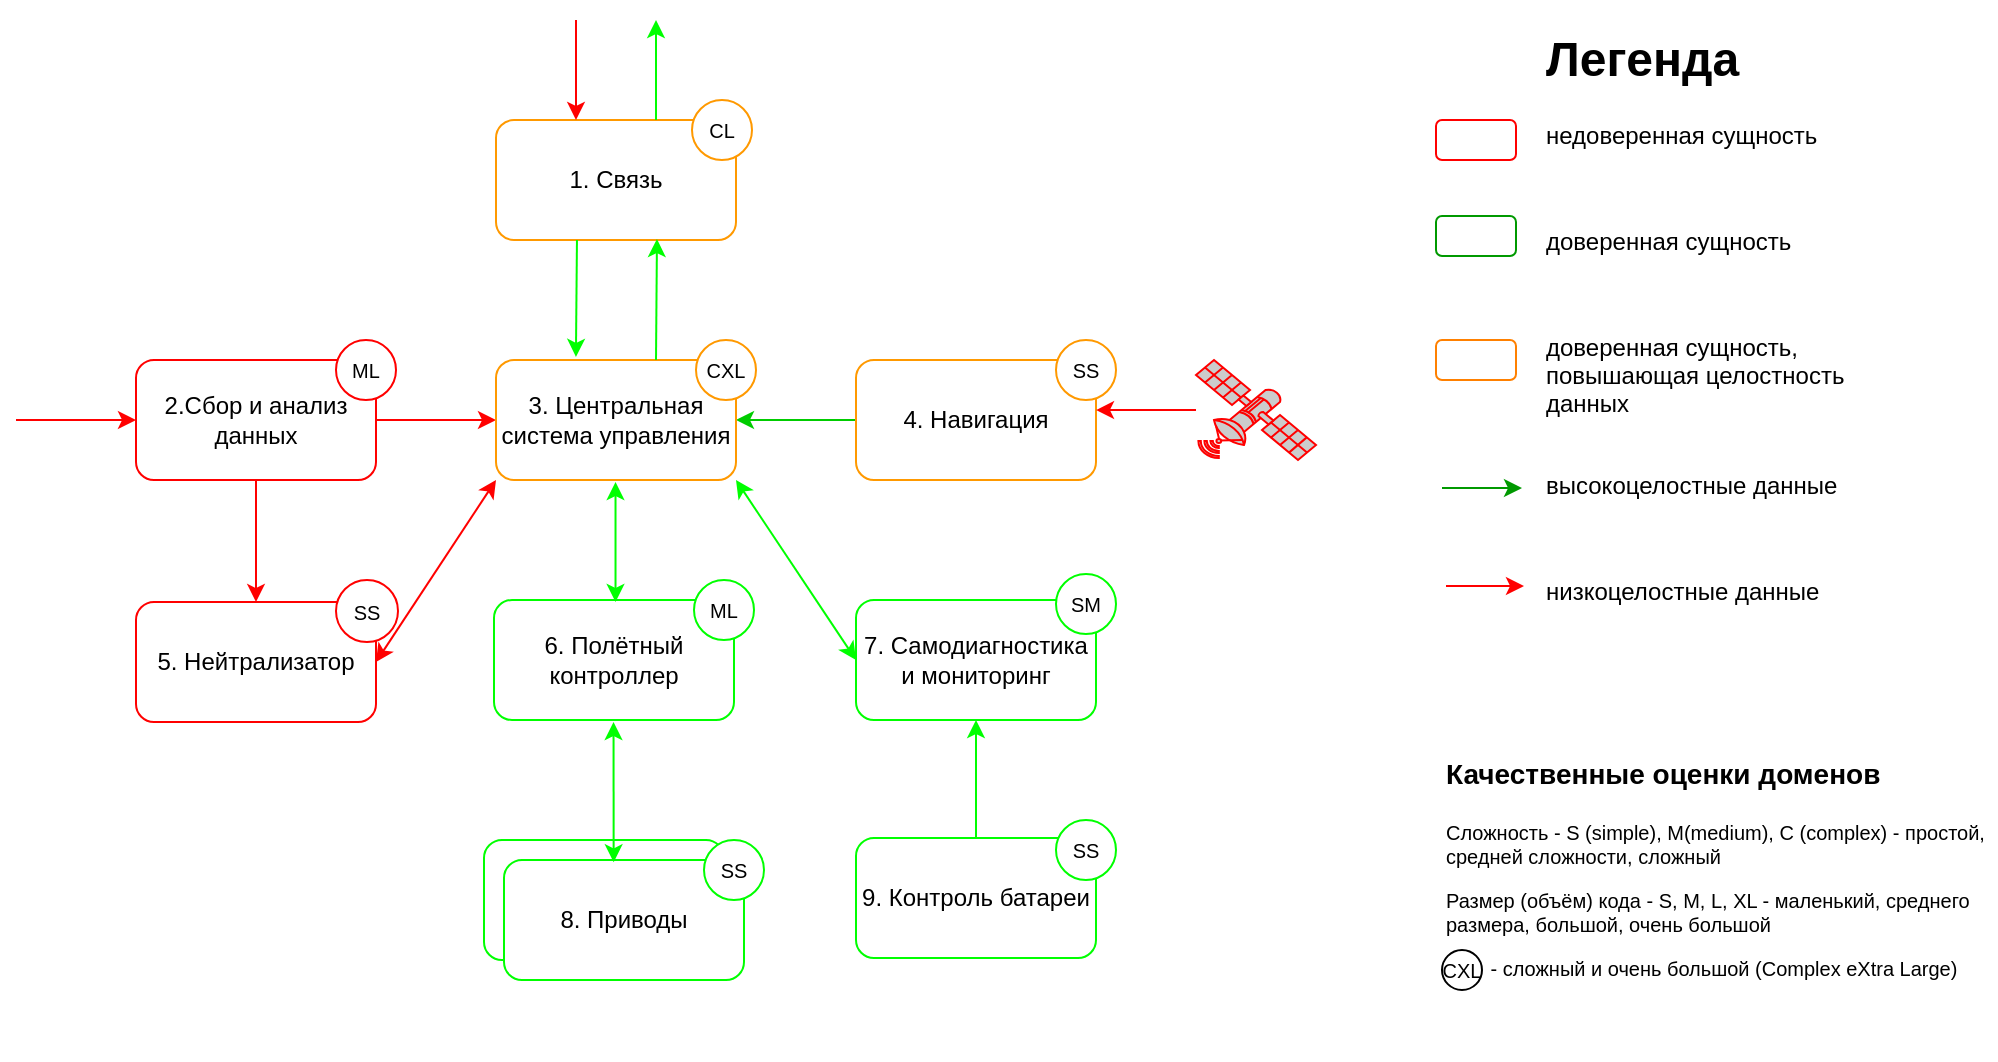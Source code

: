 <mxfile version="22.1.11" type="device">
  <diagram id="4JDMdlQKLtHHJvqLDzob" name="Политика архитектуры v0.00">
    <mxGraphModel dx="1375" dy="766" grid="1" gridSize="10" guides="1" tooltips="1" connect="1" arrows="1" fold="1" page="1" pageScale="1" pageWidth="1100" pageHeight="850" math="0" shadow="0">
      <root>
        <mxCell id="0" />
        <mxCell id="1" parent="0" />
        <mxCell id="RpfdrgC46bGrJUgdeSrm-2" value="" style="group" parent="1" vertex="1" connectable="0">
          <mxGeometry x="810" y="120" width="250" height="293" as="geometry" />
        </mxCell>
        <mxCell id="RpfdrgC46bGrJUgdeSrm-3" value="&lt;h1&gt;Легенда&lt;/h1&gt;&lt;p&gt;недоверенная сущность&lt;/p&gt;&lt;p&gt;&lt;br&gt;&lt;/p&gt;&lt;p&gt;доверенная сущность&lt;/p&gt;&lt;p&gt;&lt;br&gt;&lt;/p&gt;&lt;p&gt;доверенная сущность, повышающая целостность данных&lt;br&gt;&lt;br&gt;&lt;/p&gt;&lt;p&gt;высокоцелостные данные&lt;/p&gt;&lt;p&gt;&lt;br&gt;&lt;/p&gt;&lt;p&gt;низкоцелостные данные&lt;/p&gt;" style="text;html=1;strokeColor=none;fillColor=none;spacing=5;spacingTop=-20;whiteSpace=wrap;overflow=hidden;rounded=0;" parent="RpfdrgC46bGrJUgdeSrm-2" vertex="1">
          <mxGeometry x="50" width="200" height="293" as="geometry" />
        </mxCell>
        <mxCell id="RpfdrgC46bGrJUgdeSrm-4" value="" style="rounded=1;whiteSpace=wrap;html=1;strokeColor=#FF0000;fillColor=#FFFFFF;" parent="RpfdrgC46bGrJUgdeSrm-2" vertex="1">
          <mxGeometry y="50" width="40" height="20" as="geometry" />
        </mxCell>
        <mxCell id="RpfdrgC46bGrJUgdeSrm-5" value="" style="rounded=1;whiteSpace=wrap;html=1;strokeColor=#009900;" parent="RpfdrgC46bGrJUgdeSrm-2" vertex="1">
          <mxGeometry y="98" width="40" height="20" as="geometry" />
        </mxCell>
        <mxCell id="RpfdrgC46bGrJUgdeSrm-6" value="" style="rounded=1;whiteSpace=wrap;html=1;strokeColor=#FF8000;" parent="RpfdrgC46bGrJUgdeSrm-2" vertex="1">
          <mxGeometry y="160" width="40" height="20" as="geometry" />
        </mxCell>
        <mxCell id="RpfdrgC46bGrJUgdeSrm-7" value="" style="endArrow=classic;html=1;rounded=0;strokeColor=#009900;" parent="RpfdrgC46bGrJUgdeSrm-2" edge="1">
          <mxGeometry width="50" height="50" relative="1" as="geometry">
            <mxPoint x="3" y="234" as="sourcePoint" />
            <mxPoint x="43" y="234" as="targetPoint" />
          </mxGeometry>
        </mxCell>
        <mxCell id="RpfdrgC46bGrJUgdeSrm-8" value="" style="endArrow=classic;html=1;rounded=0;strokeColor=#FF0000;" parent="RpfdrgC46bGrJUgdeSrm-2" edge="1">
          <mxGeometry width="50" height="50" relative="1" as="geometry">
            <mxPoint x="5" y="283" as="sourcePoint" />
            <mxPoint x="44" y="283" as="targetPoint" />
          </mxGeometry>
        </mxCell>
        <mxCell id="RpfdrgC46bGrJUgdeSrm-9" value="" style="group" parent="1" vertex="1" connectable="0">
          <mxGeometry x="810" y="480" width="280" height="160" as="geometry" />
        </mxCell>
        <mxCell id="RpfdrgC46bGrJUgdeSrm-10" value="&lt;h1&gt;&lt;font style=&quot;font-size: 14px;&quot;&gt;Качественные оценки доменов&amp;nbsp;&lt;/font&gt;&lt;/h1&gt;&lt;p&gt;Сложность - S (simple), M(medium), C (complex) - простой, средней сложности, сложный&lt;/p&gt;&lt;p&gt;Размер (объём) кода - S, M, L, XL - маленький, среднего размера, большой, очень большой&lt;/p&gt;&lt;p&gt;&lt;span style=&quot;background-color: initial;&quot;&gt;&amp;nbsp; &amp;nbsp;&amp;nbsp; &amp;nbsp; &amp;nbsp;- сложный и очень большой (Complex eXtra Large)&lt;/span&gt;&lt;br&gt;&lt;/p&gt;" style="text;html=1;strokeColor=none;fillColor=none;spacing=5;spacingTop=-20;whiteSpace=wrap;overflow=hidden;rounded=0;fontSize=10;" parent="RpfdrgC46bGrJUgdeSrm-9" vertex="1">
          <mxGeometry width="280" height="160" as="geometry" />
        </mxCell>
        <mxCell id="RpfdrgC46bGrJUgdeSrm-11" value="CXL" style="ellipse;whiteSpace=wrap;html=1;aspect=fixed;strokeColor=#000000;fontSize=10;fillColor=#FFFFFF;" parent="RpfdrgC46bGrJUgdeSrm-9" vertex="1">
          <mxGeometry x="3" y="105" width="20" height="20" as="geometry" />
        </mxCell>
        <mxCell id="czWyylls0Mwf-M6tfecd-1" value="5. Приводы" style="rounded=1;whiteSpace=wrap;html=1;strokeColor=#00FF00;" parent="1" vertex="1">
          <mxGeometry x="334" y="530" width="120" height="60" as="geometry" />
        </mxCell>
        <mxCell id="czWyylls0Mwf-M6tfecd-2" style="edgeStyle=orthogonalEdgeStyle;rounded=0;orthogonalLoop=1;jettySize=auto;html=1;strokeColor=#00CC00;" parent="1" source="czWyylls0Mwf-M6tfecd-3" edge="1">
          <mxGeometry relative="1" as="geometry">
            <mxPoint x="460" y="320" as="targetPoint" />
          </mxGeometry>
        </mxCell>
        <mxCell id="czWyylls0Mwf-M6tfecd-3" value="4. Навигация" style="rounded=1;whiteSpace=wrap;html=1;strokeColor=#FF9900;" parent="1" vertex="1">
          <mxGeometry x="520" y="290" width="120" height="60" as="geometry" />
        </mxCell>
        <mxCell id="czWyylls0Mwf-M6tfecd-4" style="edgeStyle=orthogonalEdgeStyle;rounded=0;orthogonalLoop=1;jettySize=auto;html=1;entryX=0;entryY=0.5;entryDx=0;entryDy=0;strokeColor=#FF0000;" parent="1" source="czWyylls0Mwf-M6tfecd-6" target="czWyylls0Mwf-M6tfecd-8" edge="1">
          <mxGeometry relative="1" as="geometry" />
        </mxCell>
        <mxCell id="czWyylls0Mwf-M6tfecd-5" style="edgeStyle=orthogonalEdgeStyle;rounded=0;orthogonalLoop=1;jettySize=auto;html=1;entryX=0.5;entryY=0;entryDx=0;entryDy=0;strokeColor=#FF0000;" parent="1" source="czWyylls0Mwf-M6tfecd-6" target="czWyylls0Mwf-M6tfecd-10" edge="1">
          <mxGeometry relative="1" as="geometry" />
        </mxCell>
        <mxCell id="czWyylls0Mwf-M6tfecd-6" value="2.Сбор и анализ данных" style="rounded=1;whiteSpace=wrap;html=1;strokeColor=#FF0000;" parent="1" vertex="1">
          <mxGeometry x="160" y="290" width="120" height="60" as="geometry" />
        </mxCell>
        <mxCell id="czWyylls0Mwf-M6tfecd-7" value="1. Связь" style="rounded=1;whiteSpace=wrap;html=1;strokeColor=#FF9900;" parent="1" vertex="1">
          <mxGeometry x="340" y="170" width="120" height="60" as="geometry" />
        </mxCell>
        <mxCell id="czWyylls0Mwf-M6tfecd-8" value="3. Центральная система управления" style="rounded=1;whiteSpace=wrap;html=1;strokeColor=#FF9900;" parent="1" vertex="1">
          <mxGeometry x="340" y="290" width="120" height="60" as="geometry" />
        </mxCell>
        <mxCell id="czWyylls0Mwf-M6tfecd-9" value="6.&amp;nbsp;Полётный контроллер" style="rounded=1;whiteSpace=wrap;html=1;strokeColor=#00FF00;" parent="1" vertex="1">
          <mxGeometry x="339" y="410" width="120" height="60" as="geometry" />
        </mxCell>
        <mxCell id="czWyylls0Mwf-M6tfecd-10" value="5. Нейтрализатор" style="rounded=1;whiteSpace=wrap;html=1;strokeColor=#FF0000;" parent="1" vertex="1">
          <mxGeometry x="160" y="411" width="120" height="60" as="geometry" />
        </mxCell>
        <mxCell id="czWyylls0Mwf-M6tfecd-11" style="edgeStyle=orthogonalEdgeStyle;rounded=0;orthogonalLoop=1;jettySize=auto;html=1;strokeColor=#00FF00;" parent="1" source="czWyylls0Mwf-M6tfecd-12" target="czWyylls0Mwf-M6tfecd-17" edge="1">
          <mxGeometry relative="1" as="geometry" />
        </mxCell>
        <mxCell id="czWyylls0Mwf-M6tfecd-12" value="9. Контроль батареи" style="rounded=1;whiteSpace=wrap;html=1;strokeColor=#00FF00;" parent="1" vertex="1">
          <mxGeometry x="520" y="529" width="120" height="60" as="geometry" />
        </mxCell>
        <mxCell id="czWyylls0Mwf-M6tfecd-13" value="8. Приводы" style="rounded=1;whiteSpace=wrap;html=1;strokeColor=#00FF00;" parent="1" vertex="1">
          <mxGeometry x="344" y="540" width="120" height="60" as="geometry" />
        </mxCell>
        <mxCell id="czWyylls0Mwf-M6tfecd-15" value="" style="endArrow=classic;startArrow=classic;html=1;rounded=0;exitX=0.5;exitY=0;exitDx=0;exitDy=0;strokeColor=#00FF00;" parent="1" edge="1">
          <mxGeometry width="50" height="50" relative="1" as="geometry">
            <mxPoint x="399.76" y="411" as="sourcePoint" />
            <mxPoint x="399.76" y="351" as="targetPoint" />
          </mxGeometry>
        </mxCell>
        <mxCell id="czWyylls0Mwf-M6tfecd-16" value="" style="endArrow=classic;startArrow=classic;html=1;rounded=0;exitX=0.457;exitY=0.019;exitDx=0;exitDy=0;exitPerimeter=0;strokeColor=#00FF00;" parent="1" source="czWyylls0Mwf-M6tfecd-13" edge="1">
          <mxGeometry width="50" height="50" relative="1" as="geometry">
            <mxPoint x="398.76" y="531" as="sourcePoint" />
            <mxPoint x="398.76" y="471" as="targetPoint" />
          </mxGeometry>
        </mxCell>
        <mxCell id="czWyylls0Mwf-M6tfecd-17" value="7. Самодиагностика и мониторинг" style="rounded=1;whiteSpace=wrap;html=1;strokeColor=#00FF00;" parent="1" vertex="1">
          <mxGeometry x="520" y="410" width="120" height="60" as="geometry" />
        </mxCell>
        <mxCell id="czWyylls0Mwf-M6tfecd-18" value="" style="endArrow=classic;startArrow=classic;html=1;rounded=0;entryX=0;entryY=1;entryDx=0;entryDy=0;strokeColor=#FF0000;exitX=1;exitY=0.5;exitDx=0;exitDy=0;" parent="1" target="czWyylls0Mwf-M6tfecd-8" edge="1" source="czWyylls0Mwf-M6tfecd-10">
          <mxGeometry width="50" height="50" relative="1" as="geometry">
            <mxPoint x="280" y="410" as="sourcePoint" />
            <mxPoint x="260" y="351" as="targetPoint" />
          </mxGeometry>
        </mxCell>
        <mxCell id="czWyylls0Mwf-M6tfecd-19" value="" style="endArrow=classic;startArrow=classic;html=1;rounded=0;entryX=1;entryY=1;entryDx=0;entryDy=0;exitX=0;exitY=0.5;exitDx=0;exitDy=0;strokeColor=#00FF00;" parent="1" source="czWyylls0Mwf-M6tfecd-17" target="czWyylls0Mwf-M6tfecd-8" edge="1">
          <mxGeometry width="50" height="50" relative="1" as="geometry">
            <mxPoint x="490" y="411" as="sourcePoint" />
            <mxPoint x="550" y="351" as="targetPoint" />
          </mxGeometry>
        </mxCell>
        <mxCell id="czWyylls0Mwf-M6tfecd-20" style="edgeStyle=orthogonalEdgeStyle;rounded=0;orthogonalLoop=1;jettySize=auto;html=1;entryX=1;entryY=0.417;entryDx=0;entryDy=0;entryPerimeter=0;strokeColor=#FF0000;" parent="1" source="czWyylls0Mwf-M6tfecd-21" target="czWyylls0Mwf-M6tfecd-3" edge="1">
          <mxGeometry relative="1" as="geometry" />
        </mxCell>
        <mxCell id="czWyylls0Mwf-M6tfecd-21" value="" style="fontColor=#0066CC;verticalAlign=top;verticalLabelPosition=bottom;labelPosition=center;align=center;html=1;outlineConnect=0;fillColor=#CCCCCC;strokeColor=#FF0000;gradientColor=none;gradientDirection=north;strokeWidth=2;shape=mxgraph.networks.satellite;" parent="1" vertex="1">
          <mxGeometry x="690" y="290" width="60" height="50" as="geometry" />
        </mxCell>
        <mxCell id="czWyylls0Mwf-M6tfecd-23" value="" style="endArrow=classic;html=1;rounded=0;entryX=0;entryY=0.5;entryDx=0;entryDy=0;strokeColor=#FF0000;" parent="1" target="czWyylls0Mwf-M6tfecd-6" edge="1">
          <mxGeometry width="50" height="50" relative="1" as="geometry">
            <mxPoint x="100" y="320" as="sourcePoint" />
            <mxPoint x="70" y="270" as="targetPoint" />
          </mxGeometry>
        </mxCell>
        <mxCell id="nfuGDHEsqw4dD-PpUVuW-1" value="" style="endArrow=classic;html=1;rounded=0;strokeColor=#00FF00;" parent="1" edge="1">
          <mxGeometry width="50" height="50" relative="1" as="geometry">
            <mxPoint x="420" y="170" as="sourcePoint" />
            <mxPoint x="420" y="120" as="targetPoint" />
          </mxGeometry>
        </mxCell>
        <mxCell id="nfuGDHEsqw4dD-PpUVuW-2" value="" style="endArrow=classic;html=1;rounded=0;strokeColor=#FF0000;" parent="1" edge="1">
          <mxGeometry width="50" height="50" relative="1" as="geometry">
            <mxPoint x="380" y="120" as="sourcePoint" />
            <mxPoint x="380" y="170" as="targetPoint" />
          </mxGeometry>
        </mxCell>
        <mxCell id="nfuGDHEsqw4dD-PpUVuW-3" value="" style="endArrow=classic;html=1;rounded=0;strokeColor=#00FF00;exitX=0.654;exitY=1.061;exitDx=0;exitDy=0;exitPerimeter=0;entryX=0.333;entryY=-0.026;entryDx=0;entryDy=0;entryPerimeter=0;" parent="1" target="czWyylls0Mwf-M6tfecd-8" edge="1">
          <mxGeometry width="50" height="50" relative="1" as="geometry">
            <mxPoint x="380.48" y="230.0" as="sourcePoint" />
            <mxPoint x="380" y="283.82" as="targetPoint" />
          </mxGeometry>
        </mxCell>
        <mxCell id="nfuGDHEsqw4dD-PpUVuW-4" value="" style="endArrow=classic;html=1;rounded=0;strokeColor=#00FF00;exitX=0.333;exitY=-0.026;exitDx=0;exitDy=0;exitPerimeter=0;entryX=0.337;entryY=0.966;entryDx=0;entryDy=0;entryPerimeter=0;" parent="1" edge="1">
          <mxGeometry width="50" height="50" relative="1" as="geometry">
            <mxPoint x="420.0" y="290.0" as="sourcePoint" />
            <mxPoint x="420.48" y="229.52" as="targetPoint" />
          </mxGeometry>
        </mxCell>
        <mxCell id="nfuGDHEsqw4dD-PpUVuW-5" value="CL" style="ellipse;whiteSpace=wrap;html=1;aspect=fixed;strokeColor=#FF9900;fontSize=10;fillColor=#FFFFFF;" parent="1" vertex="1">
          <mxGeometry x="438" y="160" width="30" height="30" as="geometry" />
        </mxCell>
        <mxCell id="nfuGDHEsqw4dD-PpUVuW-6" value="CXL" style="ellipse;whiteSpace=wrap;html=1;aspect=fixed;strokeColor=#FF9900;fontSize=10;fillColor=#FFFFFF;" parent="1" vertex="1">
          <mxGeometry x="440" y="280" width="30" height="30" as="geometry" />
        </mxCell>
        <mxCell id="nfuGDHEsqw4dD-PpUVuW-7" value="ML" style="ellipse;whiteSpace=wrap;html=1;aspect=fixed;strokeColor=#FF0000;fontSize=10;fillColor=#FFFFFF;" parent="1" vertex="1">
          <mxGeometry x="260" y="280" width="30" height="30" as="geometry" />
        </mxCell>
        <mxCell id="nfuGDHEsqw4dD-PpUVuW-8" value="SS" style="ellipse;whiteSpace=wrap;html=1;aspect=fixed;strokeColor=#FF0000;fontSize=10;fillColor=#FFFFFF;" parent="1" vertex="1">
          <mxGeometry x="260" y="400" width="31" height="31" as="geometry" />
        </mxCell>
        <mxCell id="nfuGDHEsqw4dD-PpUVuW-9" value="ML" style="ellipse;whiteSpace=wrap;html=1;aspect=fixed;strokeColor=#00FF00;fontSize=10;fillColor=#FFFFFF;" parent="1" vertex="1">
          <mxGeometry x="439" y="400" width="30" height="30" as="geometry" />
        </mxCell>
        <mxCell id="nfuGDHEsqw4dD-PpUVuW-10" value="SS" style="ellipse;whiteSpace=wrap;html=1;aspect=fixed;strokeColor=#FF9900;fontSize=10;fillColor=#FFFFFF;" parent="1" vertex="1">
          <mxGeometry x="620" y="280" width="30" height="30" as="geometry" />
        </mxCell>
        <mxCell id="nfuGDHEsqw4dD-PpUVuW-11" value="SM" style="ellipse;whiteSpace=wrap;html=1;aspect=fixed;strokeColor=#00FF00;fontSize=10;fillColor=#FFFFFF;" parent="1" vertex="1">
          <mxGeometry x="620" y="397" width="30" height="30" as="geometry" />
        </mxCell>
        <mxCell id="nfuGDHEsqw4dD-PpUVuW-12" value="SS" style="ellipse;whiteSpace=wrap;html=1;aspect=fixed;strokeColor=#00FF00;fontSize=10;fillColor=#FFFFFF;" parent="1" vertex="1">
          <mxGeometry x="444" y="530" width="30" height="30" as="geometry" />
        </mxCell>
        <mxCell id="nfuGDHEsqw4dD-PpUVuW-13" value="SS" style="ellipse;whiteSpace=wrap;html=1;aspect=fixed;strokeColor=#00FF00;fontSize=10;fillColor=#FFFFFF;" parent="1" vertex="1">
          <mxGeometry x="620" y="520" width="30" height="30" as="geometry" />
        </mxCell>
      </root>
    </mxGraphModel>
  </diagram>
</mxfile>

